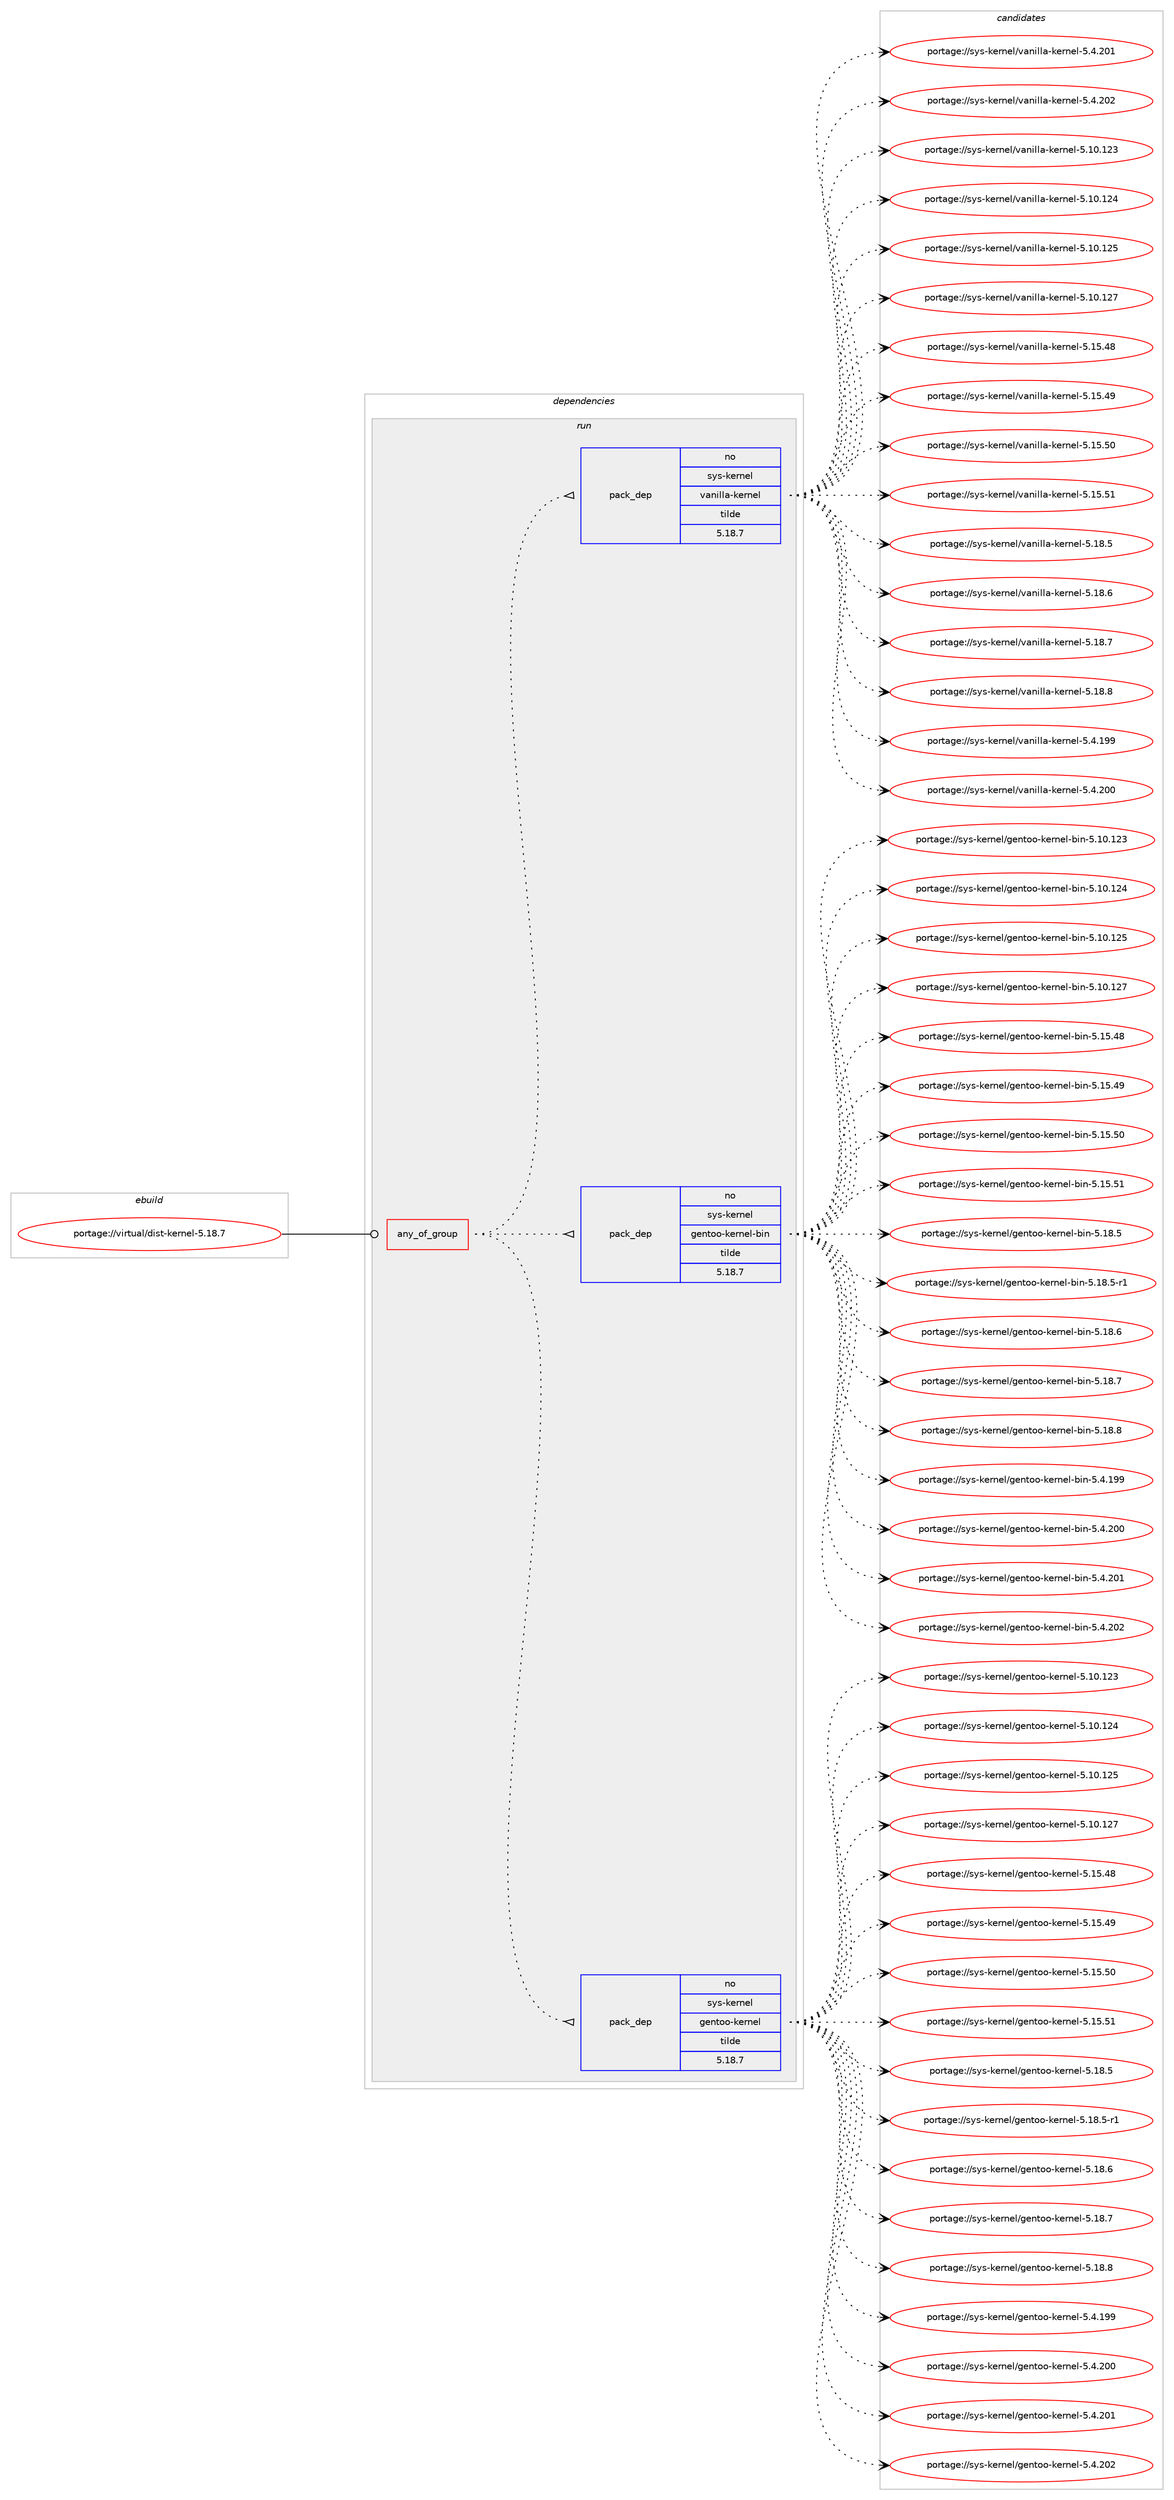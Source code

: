 digraph prolog {

# *************
# Graph options
# *************

newrank=true;
concentrate=true;
compound=true;
graph [rankdir=LR,fontname=Helvetica,fontsize=10,ranksep=1.5];#, ranksep=2.5, nodesep=0.2];
edge  [arrowhead=vee];
node  [fontname=Helvetica,fontsize=10];

# **********
# The ebuild
# **********

subgraph cluster_leftcol {
color=gray;
rank=same;
label=<<i>ebuild</i>>;
id [label="portage://virtual/dist-kernel-5.18.7", color=red, width=4, href="../virtual/dist-kernel-5.18.7.svg"];
}

# ****************
# The dependencies
# ****************

subgraph cluster_midcol {
color=gray;
label=<<i>dependencies</i>>;
subgraph cluster_compile {
fillcolor="#eeeeee";
style=filled;
label=<<i>compile</i>>;
}
subgraph cluster_compileandrun {
fillcolor="#eeeeee";
style=filled;
label=<<i>compile and run</i>>;
}
subgraph cluster_run {
fillcolor="#eeeeee";
style=filled;
label=<<i>run</i>>;
subgraph any7 {
dependency390 [label=<<TABLE BORDER="0" CELLBORDER="1" CELLSPACING="0" CELLPADDING="4"><TR><TD CELLPADDING="10">any_of_group</TD></TR></TABLE>>, shape=none, color=red];subgraph pack120 {
dependency391 [label=<<TABLE BORDER="0" CELLBORDER="1" CELLSPACING="0" CELLPADDING="4" WIDTH="220"><TR><TD ROWSPAN="6" CELLPADDING="30">pack_dep</TD></TR><TR><TD WIDTH="110">no</TD></TR><TR><TD>sys-kernel</TD></TR><TR><TD>gentoo-kernel</TD></TR><TR><TD>tilde</TD></TR><TR><TD>5.18.7</TD></TR></TABLE>>, shape=none, color=blue];
}
dependency390:e -> dependency391:w [weight=20,style="dotted",arrowhead="oinv"];
subgraph pack121 {
dependency392 [label=<<TABLE BORDER="0" CELLBORDER="1" CELLSPACING="0" CELLPADDING="4" WIDTH="220"><TR><TD ROWSPAN="6" CELLPADDING="30">pack_dep</TD></TR><TR><TD WIDTH="110">no</TD></TR><TR><TD>sys-kernel</TD></TR><TR><TD>gentoo-kernel-bin</TD></TR><TR><TD>tilde</TD></TR><TR><TD>5.18.7</TD></TR></TABLE>>, shape=none, color=blue];
}
dependency390:e -> dependency392:w [weight=20,style="dotted",arrowhead="oinv"];
subgraph pack122 {
dependency393 [label=<<TABLE BORDER="0" CELLBORDER="1" CELLSPACING="0" CELLPADDING="4" WIDTH="220"><TR><TD ROWSPAN="6" CELLPADDING="30">pack_dep</TD></TR><TR><TD WIDTH="110">no</TD></TR><TR><TD>sys-kernel</TD></TR><TR><TD>vanilla-kernel</TD></TR><TR><TD>tilde</TD></TR><TR><TD>5.18.7</TD></TR></TABLE>>, shape=none, color=blue];
}
dependency390:e -> dependency393:w [weight=20,style="dotted",arrowhead="oinv"];
}
id:e -> dependency390:w [weight=20,style="solid",arrowhead="odot"];
}
}

# **************
# The candidates
# **************

subgraph cluster_choices {
rank=same;
color=gray;
label=<<i>candidates</i>>;

subgraph choice120 {
color=black;
nodesep=1;
choice115121115451071011141101011084710310111011611111145107101114110101108455346494846495051 [label="portage://sys-kernel/gentoo-kernel-5.10.123", color=red, width=4,href="../sys-kernel/gentoo-kernel-5.10.123.svg"];
choice115121115451071011141101011084710310111011611111145107101114110101108455346494846495052 [label="portage://sys-kernel/gentoo-kernel-5.10.124", color=red, width=4,href="../sys-kernel/gentoo-kernel-5.10.124.svg"];
choice115121115451071011141101011084710310111011611111145107101114110101108455346494846495053 [label="portage://sys-kernel/gentoo-kernel-5.10.125", color=red, width=4,href="../sys-kernel/gentoo-kernel-5.10.125.svg"];
choice115121115451071011141101011084710310111011611111145107101114110101108455346494846495055 [label="portage://sys-kernel/gentoo-kernel-5.10.127", color=red, width=4,href="../sys-kernel/gentoo-kernel-5.10.127.svg"];
choice1151211154510710111411010110847103101110116111111451071011141101011084553464953465256 [label="portage://sys-kernel/gentoo-kernel-5.15.48", color=red, width=4,href="../sys-kernel/gentoo-kernel-5.15.48.svg"];
choice1151211154510710111411010110847103101110116111111451071011141101011084553464953465257 [label="portage://sys-kernel/gentoo-kernel-5.15.49", color=red, width=4,href="../sys-kernel/gentoo-kernel-5.15.49.svg"];
choice1151211154510710111411010110847103101110116111111451071011141101011084553464953465348 [label="portage://sys-kernel/gentoo-kernel-5.15.50", color=red, width=4,href="../sys-kernel/gentoo-kernel-5.15.50.svg"];
choice1151211154510710111411010110847103101110116111111451071011141101011084553464953465349 [label="portage://sys-kernel/gentoo-kernel-5.15.51", color=red, width=4,href="../sys-kernel/gentoo-kernel-5.15.51.svg"];
choice11512111545107101114110101108471031011101161111114510710111411010110845534649564653 [label="portage://sys-kernel/gentoo-kernel-5.18.5", color=red, width=4,href="../sys-kernel/gentoo-kernel-5.18.5.svg"];
choice115121115451071011141101011084710310111011611111145107101114110101108455346495646534511449 [label="portage://sys-kernel/gentoo-kernel-5.18.5-r1", color=red, width=4,href="../sys-kernel/gentoo-kernel-5.18.5-r1.svg"];
choice11512111545107101114110101108471031011101161111114510710111411010110845534649564654 [label="portage://sys-kernel/gentoo-kernel-5.18.6", color=red, width=4,href="../sys-kernel/gentoo-kernel-5.18.6.svg"];
choice11512111545107101114110101108471031011101161111114510710111411010110845534649564655 [label="portage://sys-kernel/gentoo-kernel-5.18.7", color=red, width=4,href="../sys-kernel/gentoo-kernel-5.18.7.svg"];
choice11512111545107101114110101108471031011101161111114510710111411010110845534649564656 [label="portage://sys-kernel/gentoo-kernel-5.18.8", color=red, width=4,href="../sys-kernel/gentoo-kernel-5.18.8.svg"];
choice1151211154510710111411010110847103101110116111111451071011141101011084553465246495757 [label="portage://sys-kernel/gentoo-kernel-5.4.199", color=red, width=4,href="../sys-kernel/gentoo-kernel-5.4.199.svg"];
choice1151211154510710111411010110847103101110116111111451071011141101011084553465246504848 [label="portage://sys-kernel/gentoo-kernel-5.4.200", color=red, width=4,href="../sys-kernel/gentoo-kernel-5.4.200.svg"];
choice1151211154510710111411010110847103101110116111111451071011141101011084553465246504849 [label="portage://sys-kernel/gentoo-kernel-5.4.201", color=red, width=4,href="../sys-kernel/gentoo-kernel-5.4.201.svg"];
choice1151211154510710111411010110847103101110116111111451071011141101011084553465246504850 [label="portage://sys-kernel/gentoo-kernel-5.4.202", color=red, width=4,href="../sys-kernel/gentoo-kernel-5.4.202.svg"];
dependency391:e -> choice115121115451071011141101011084710310111011611111145107101114110101108455346494846495051:w [style=dotted,weight="100"];
dependency391:e -> choice115121115451071011141101011084710310111011611111145107101114110101108455346494846495052:w [style=dotted,weight="100"];
dependency391:e -> choice115121115451071011141101011084710310111011611111145107101114110101108455346494846495053:w [style=dotted,weight="100"];
dependency391:e -> choice115121115451071011141101011084710310111011611111145107101114110101108455346494846495055:w [style=dotted,weight="100"];
dependency391:e -> choice1151211154510710111411010110847103101110116111111451071011141101011084553464953465256:w [style=dotted,weight="100"];
dependency391:e -> choice1151211154510710111411010110847103101110116111111451071011141101011084553464953465257:w [style=dotted,weight="100"];
dependency391:e -> choice1151211154510710111411010110847103101110116111111451071011141101011084553464953465348:w [style=dotted,weight="100"];
dependency391:e -> choice1151211154510710111411010110847103101110116111111451071011141101011084553464953465349:w [style=dotted,weight="100"];
dependency391:e -> choice11512111545107101114110101108471031011101161111114510710111411010110845534649564653:w [style=dotted,weight="100"];
dependency391:e -> choice115121115451071011141101011084710310111011611111145107101114110101108455346495646534511449:w [style=dotted,weight="100"];
dependency391:e -> choice11512111545107101114110101108471031011101161111114510710111411010110845534649564654:w [style=dotted,weight="100"];
dependency391:e -> choice11512111545107101114110101108471031011101161111114510710111411010110845534649564655:w [style=dotted,weight="100"];
dependency391:e -> choice11512111545107101114110101108471031011101161111114510710111411010110845534649564656:w [style=dotted,weight="100"];
dependency391:e -> choice1151211154510710111411010110847103101110116111111451071011141101011084553465246495757:w [style=dotted,weight="100"];
dependency391:e -> choice1151211154510710111411010110847103101110116111111451071011141101011084553465246504848:w [style=dotted,weight="100"];
dependency391:e -> choice1151211154510710111411010110847103101110116111111451071011141101011084553465246504849:w [style=dotted,weight="100"];
dependency391:e -> choice1151211154510710111411010110847103101110116111111451071011141101011084553465246504850:w [style=dotted,weight="100"];
}
subgraph choice121 {
color=black;
nodesep=1;
choice1151211154510710111411010110847103101110116111111451071011141101011084598105110455346494846495051 [label="portage://sys-kernel/gentoo-kernel-bin-5.10.123", color=red, width=4,href="../sys-kernel/gentoo-kernel-bin-5.10.123.svg"];
choice1151211154510710111411010110847103101110116111111451071011141101011084598105110455346494846495052 [label="portage://sys-kernel/gentoo-kernel-bin-5.10.124", color=red, width=4,href="../sys-kernel/gentoo-kernel-bin-5.10.124.svg"];
choice1151211154510710111411010110847103101110116111111451071011141101011084598105110455346494846495053 [label="portage://sys-kernel/gentoo-kernel-bin-5.10.125", color=red, width=4,href="../sys-kernel/gentoo-kernel-bin-5.10.125.svg"];
choice1151211154510710111411010110847103101110116111111451071011141101011084598105110455346494846495055 [label="portage://sys-kernel/gentoo-kernel-bin-5.10.127", color=red, width=4,href="../sys-kernel/gentoo-kernel-bin-5.10.127.svg"];
choice11512111545107101114110101108471031011101161111114510710111411010110845981051104553464953465256 [label="portage://sys-kernel/gentoo-kernel-bin-5.15.48", color=red, width=4,href="../sys-kernel/gentoo-kernel-bin-5.15.48.svg"];
choice11512111545107101114110101108471031011101161111114510710111411010110845981051104553464953465257 [label="portage://sys-kernel/gentoo-kernel-bin-5.15.49", color=red, width=4,href="../sys-kernel/gentoo-kernel-bin-5.15.49.svg"];
choice11512111545107101114110101108471031011101161111114510710111411010110845981051104553464953465348 [label="portage://sys-kernel/gentoo-kernel-bin-5.15.50", color=red, width=4,href="../sys-kernel/gentoo-kernel-bin-5.15.50.svg"];
choice11512111545107101114110101108471031011101161111114510710111411010110845981051104553464953465349 [label="portage://sys-kernel/gentoo-kernel-bin-5.15.51", color=red, width=4,href="../sys-kernel/gentoo-kernel-bin-5.15.51.svg"];
choice115121115451071011141101011084710310111011611111145107101114110101108459810511045534649564653 [label="portage://sys-kernel/gentoo-kernel-bin-5.18.5", color=red, width=4,href="../sys-kernel/gentoo-kernel-bin-5.18.5.svg"];
choice1151211154510710111411010110847103101110116111111451071011141101011084598105110455346495646534511449 [label="portage://sys-kernel/gentoo-kernel-bin-5.18.5-r1", color=red, width=4,href="../sys-kernel/gentoo-kernel-bin-5.18.5-r1.svg"];
choice115121115451071011141101011084710310111011611111145107101114110101108459810511045534649564654 [label="portage://sys-kernel/gentoo-kernel-bin-5.18.6", color=red, width=4,href="../sys-kernel/gentoo-kernel-bin-5.18.6.svg"];
choice115121115451071011141101011084710310111011611111145107101114110101108459810511045534649564655 [label="portage://sys-kernel/gentoo-kernel-bin-5.18.7", color=red, width=4,href="../sys-kernel/gentoo-kernel-bin-5.18.7.svg"];
choice115121115451071011141101011084710310111011611111145107101114110101108459810511045534649564656 [label="portage://sys-kernel/gentoo-kernel-bin-5.18.8", color=red, width=4,href="../sys-kernel/gentoo-kernel-bin-5.18.8.svg"];
choice11512111545107101114110101108471031011101161111114510710111411010110845981051104553465246495757 [label="portage://sys-kernel/gentoo-kernel-bin-5.4.199", color=red, width=4,href="../sys-kernel/gentoo-kernel-bin-5.4.199.svg"];
choice11512111545107101114110101108471031011101161111114510710111411010110845981051104553465246504848 [label="portage://sys-kernel/gentoo-kernel-bin-5.4.200", color=red, width=4,href="../sys-kernel/gentoo-kernel-bin-5.4.200.svg"];
choice11512111545107101114110101108471031011101161111114510710111411010110845981051104553465246504849 [label="portage://sys-kernel/gentoo-kernel-bin-5.4.201", color=red, width=4,href="../sys-kernel/gentoo-kernel-bin-5.4.201.svg"];
choice11512111545107101114110101108471031011101161111114510710111411010110845981051104553465246504850 [label="portage://sys-kernel/gentoo-kernel-bin-5.4.202", color=red, width=4,href="../sys-kernel/gentoo-kernel-bin-5.4.202.svg"];
dependency392:e -> choice1151211154510710111411010110847103101110116111111451071011141101011084598105110455346494846495051:w [style=dotted,weight="100"];
dependency392:e -> choice1151211154510710111411010110847103101110116111111451071011141101011084598105110455346494846495052:w [style=dotted,weight="100"];
dependency392:e -> choice1151211154510710111411010110847103101110116111111451071011141101011084598105110455346494846495053:w [style=dotted,weight="100"];
dependency392:e -> choice1151211154510710111411010110847103101110116111111451071011141101011084598105110455346494846495055:w [style=dotted,weight="100"];
dependency392:e -> choice11512111545107101114110101108471031011101161111114510710111411010110845981051104553464953465256:w [style=dotted,weight="100"];
dependency392:e -> choice11512111545107101114110101108471031011101161111114510710111411010110845981051104553464953465257:w [style=dotted,weight="100"];
dependency392:e -> choice11512111545107101114110101108471031011101161111114510710111411010110845981051104553464953465348:w [style=dotted,weight="100"];
dependency392:e -> choice11512111545107101114110101108471031011101161111114510710111411010110845981051104553464953465349:w [style=dotted,weight="100"];
dependency392:e -> choice115121115451071011141101011084710310111011611111145107101114110101108459810511045534649564653:w [style=dotted,weight="100"];
dependency392:e -> choice1151211154510710111411010110847103101110116111111451071011141101011084598105110455346495646534511449:w [style=dotted,weight="100"];
dependency392:e -> choice115121115451071011141101011084710310111011611111145107101114110101108459810511045534649564654:w [style=dotted,weight="100"];
dependency392:e -> choice115121115451071011141101011084710310111011611111145107101114110101108459810511045534649564655:w [style=dotted,weight="100"];
dependency392:e -> choice115121115451071011141101011084710310111011611111145107101114110101108459810511045534649564656:w [style=dotted,weight="100"];
dependency392:e -> choice11512111545107101114110101108471031011101161111114510710111411010110845981051104553465246495757:w [style=dotted,weight="100"];
dependency392:e -> choice11512111545107101114110101108471031011101161111114510710111411010110845981051104553465246504848:w [style=dotted,weight="100"];
dependency392:e -> choice11512111545107101114110101108471031011101161111114510710111411010110845981051104553465246504849:w [style=dotted,weight="100"];
dependency392:e -> choice11512111545107101114110101108471031011101161111114510710111411010110845981051104553465246504850:w [style=dotted,weight="100"];
}
subgraph choice122 {
color=black;
nodesep=1;
choice1151211154510710111411010110847118971101051081089745107101114110101108455346494846495051 [label="portage://sys-kernel/vanilla-kernel-5.10.123", color=red, width=4,href="../sys-kernel/vanilla-kernel-5.10.123.svg"];
choice1151211154510710111411010110847118971101051081089745107101114110101108455346494846495052 [label="portage://sys-kernel/vanilla-kernel-5.10.124", color=red, width=4,href="../sys-kernel/vanilla-kernel-5.10.124.svg"];
choice1151211154510710111411010110847118971101051081089745107101114110101108455346494846495053 [label="portage://sys-kernel/vanilla-kernel-5.10.125", color=red, width=4,href="../sys-kernel/vanilla-kernel-5.10.125.svg"];
choice1151211154510710111411010110847118971101051081089745107101114110101108455346494846495055 [label="portage://sys-kernel/vanilla-kernel-5.10.127", color=red, width=4,href="../sys-kernel/vanilla-kernel-5.10.127.svg"];
choice11512111545107101114110101108471189711010510810897451071011141101011084553464953465256 [label="portage://sys-kernel/vanilla-kernel-5.15.48", color=red, width=4,href="../sys-kernel/vanilla-kernel-5.15.48.svg"];
choice11512111545107101114110101108471189711010510810897451071011141101011084553464953465257 [label="portage://sys-kernel/vanilla-kernel-5.15.49", color=red, width=4,href="../sys-kernel/vanilla-kernel-5.15.49.svg"];
choice11512111545107101114110101108471189711010510810897451071011141101011084553464953465348 [label="portage://sys-kernel/vanilla-kernel-5.15.50", color=red, width=4,href="../sys-kernel/vanilla-kernel-5.15.50.svg"];
choice11512111545107101114110101108471189711010510810897451071011141101011084553464953465349 [label="portage://sys-kernel/vanilla-kernel-5.15.51", color=red, width=4,href="../sys-kernel/vanilla-kernel-5.15.51.svg"];
choice115121115451071011141101011084711897110105108108974510710111411010110845534649564653 [label="portage://sys-kernel/vanilla-kernel-5.18.5", color=red, width=4,href="../sys-kernel/vanilla-kernel-5.18.5.svg"];
choice115121115451071011141101011084711897110105108108974510710111411010110845534649564654 [label="portage://sys-kernel/vanilla-kernel-5.18.6", color=red, width=4,href="../sys-kernel/vanilla-kernel-5.18.6.svg"];
choice115121115451071011141101011084711897110105108108974510710111411010110845534649564655 [label="portage://sys-kernel/vanilla-kernel-5.18.7", color=red, width=4,href="../sys-kernel/vanilla-kernel-5.18.7.svg"];
choice115121115451071011141101011084711897110105108108974510710111411010110845534649564656 [label="portage://sys-kernel/vanilla-kernel-5.18.8", color=red, width=4,href="../sys-kernel/vanilla-kernel-5.18.8.svg"];
choice11512111545107101114110101108471189711010510810897451071011141101011084553465246495757 [label="portage://sys-kernel/vanilla-kernel-5.4.199", color=red, width=4,href="../sys-kernel/vanilla-kernel-5.4.199.svg"];
choice11512111545107101114110101108471189711010510810897451071011141101011084553465246504848 [label="portage://sys-kernel/vanilla-kernel-5.4.200", color=red, width=4,href="../sys-kernel/vanilla-kernel-5.4.200.svg"];
choice11512111545107101114110101108471189711010510810897451071011141101011084553465246504849 [label="portage://sys-kernel/vanilla-kernel-5.4.201", color=red, width=4,href="../sys-kernel/vanilla-kernel-5.4.201.svg"];
choice11512111545107101114110101108471189711010510810897451071011141101011084553465246504850 [label="portage://sys-kernel/vanilla-kernel-5.4.202", color=red, width=4,href="../sys-kernel/vanilla-kernel-5.4.202.svg"];
dependency393:e -> choice1151211154510710111411010110847118971101051081089745107101114110101108455346494846495051:w [style=dotted,weight="100"];
dependency393:e -> choice1151211154510710111411010110847118971101051081089745107101114110101108455346494846495052:w [style=dotted,weight="100"];
dependency393:e -> choice1151211154510710111411010110847118971101051081089745107101114110101108455346494846495053:w [style=dotted,weight="100"];
dependency393:e -> choice1151211154510710111411010110847118971101051081089745107101114110101108455346494846495055:w [style=dotted,weight="100"];
dependency393:e -> choice11512111545107101114110101108471189711010510810897451071011141101011084553464953465256:w [style=dotted,weight="100"];
dependency393:e -> choice11512111545107101114110101108471189711010510810897451071011141101011084553464953465257:w [style=dotted,weight="100"];
dependency393:e -> choice11512111545107101114110101108471189711010510810897451071011141101011084553464953465348:w [style=dotted,weight="100"];
dependency393:e -> choice11512111545107101114110101108471189711010510810897451071011141101011084553464953465349:w [style=dotted,weight="100"];
dependency393:e -> choice115121115451071011141101011084711897110105108108974510710111411010110845534649564653:w [style=dotted,weight="100"];
dependency393:e -> choice115121115451071011141101011084711897110105108108974510710111411010110845534649564654:w [style=dotted,weight="100"];
dependency393:e -> choice115121115451071011141101011084711897110105108108974510710111411010110845534649564655:w [style=dotted,weight="100"];
dependency393:e -> choice115121115451071011141101011084711897110105108108974510710111411010110845534649564656:w [style=dotted,weight="100"];
dependency393:e -> choice11512111545107101114110101108471189711010510810897451071011141101011084553465246495757:w [style=dotted,weight="100"];
dependency393:e -> choice11512111545107101114110101108471189711010510810897451071011141101011084553465246504848:w [style=dotted,weight="100"];
dependency393:e -> choice11512111545107101114110101108471189711010510810897451071011141101011084553465246504849:w [style=dotted,weight="100"];
dependency393:e -> choice11512111545107101114110101108471189711010510810897451071011141101011084553465246504850:w [style=dotted,weight="100"];
}
}

}
